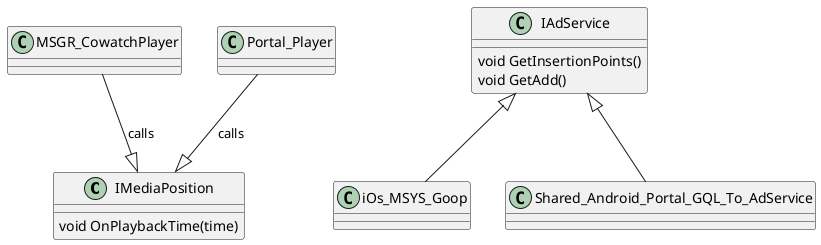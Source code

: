 @startuml


class IMediaPosition {
    void OnPlaybackTime(time)
}


class iOs_MSYS_Goop{
}

class Shared_Android_Portal_GQL_To_AdService{
}

class IAdService {
    void GetInsertionPoints()
    void GetAdd()
}

IAdService <|--  Shared_Android_Portal_GQL_To_AdService
IAdService <|--  iOs_MSYS_Goop


class MSGR_CowatchPlayer{
}
class Portal_Player{
}
MSGR_CowatchPlayer --|> IMediaPosition : calls
Portal_Player --|> IMediaPosition : calls

@enduml